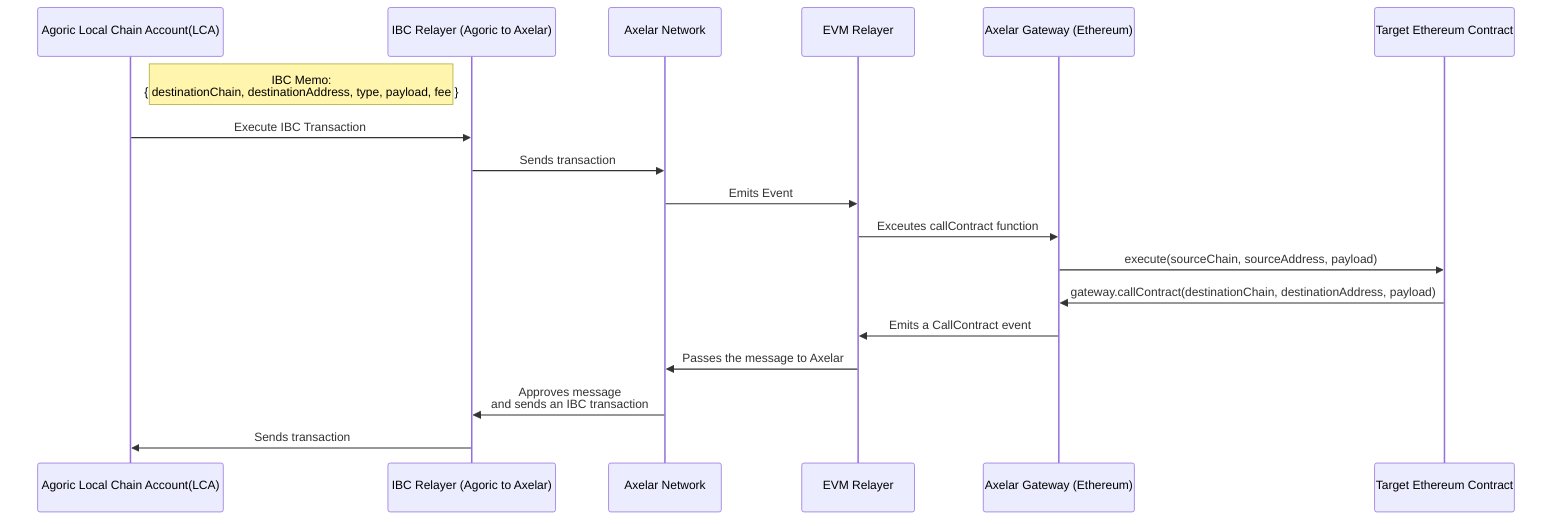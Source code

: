 sequenceDiagram
    participant AgoricUser as Agoric Local Chain Account(LCA)
    participant IBCRelayer as IBC Relayer (Agoric to Axelar)
    participant Axelar as Axelar Network
    participant EvmRelayer as EVM Relayer
    participant AxelarGatewayEth as Axelar Gateway (Ethereum)
    participant TargetContract as Target Ethereum Contract

    note left of IBCRelayer: IBC Memo:<br>{ destinationChain, destinationAddress, type, payload, fee }

    %% Flow starts
    AgoricUser->>IBCRelayer: Execute IBC Transaction
    IBCRelayer->>Axelar: Sends transaction
    Axelar->>EvmRelayer: Emits Event
    EvmRelayer->>AxelarGatewayEth: Exceutes callContract function
    AxelarGatewayEth->>TargetContract: execute(sourceChain, sourceAddress, payload)

    TargetContract->>AxelarGatewayEth: gateway.callContract(destinationChain, destinationAddress, payload)
    AxelarGatewayEth->>EvmRelayer: Emits a CallContract event
    EvmRelayer->>Axelar: Passes the message to Axelar
    Axelar->>IBCRelayer: Approves message <br>and sends an IBC transaction
    IBCRelayer->>AgoricUser: Sends transaction